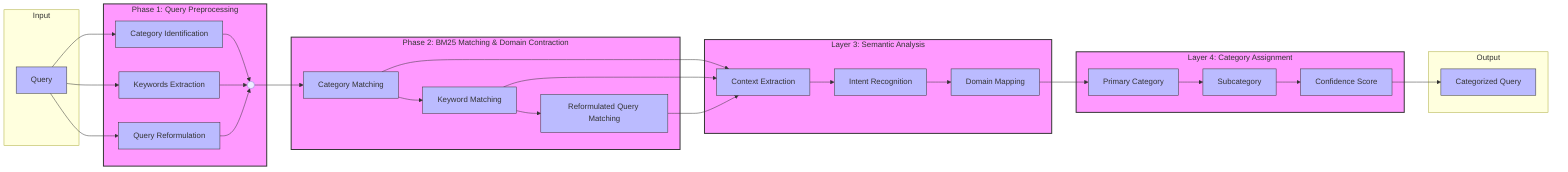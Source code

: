 flowchart LR
    subgraph Input
        A[Query]
    end

    subgraph Layer1[Phase 1: Query Preprocessing]
        B1[Category Identification]
        B2[Keywords Extraction]
        B3[Query Reformulation]
        A --> B1
        A --> B3
        A --> B2
        proxy1(( ))
        B1 --> proxy1
        B2 --> proxy1
        B3 --> proxy1
    end

    subgraph Layer2[Phase 2: BM25 Matching & Domain Contraction]
        C1[Category Matching]
        C2[Keyword Matching]
        C3[Reformulated Query Matching]
        proxy1 --> C1
        C1 --> C2
        C2 --> C3
    end


    subgraph Layer3[Layer 3: Semantic Analysis]
        D1[Context Extraction]
        D2[Intent Recognition]
        D3[Domain Mapping]
        C1 & C2 & C3 --> D1
        D1 --> D2
        D2 --> D3
    end

    subgraph Layer4[Layer 4: Category Assignment]
        E1[Primary Category]
        E2[Subcategory]
        E3[Confidence Score]
        D3 --> E1
        E1 --> E2
        E2 --> E3
    end

    subgraph Output
        F[Categorized Query]
        E3 --> F
    end

    classDef layerStyle fill:#f9f,stroke:#333,stroke-width:2px
    classDef processStyle fill:#bbf,stroke:#333,stroke-width:1px
    class Layer1,Layer2,Layer3,Layer4 layerStyle
    class A,B1,B2,B3,C1,C2,C3,D1,D2,D3,E1,E2,E3,F processStyle